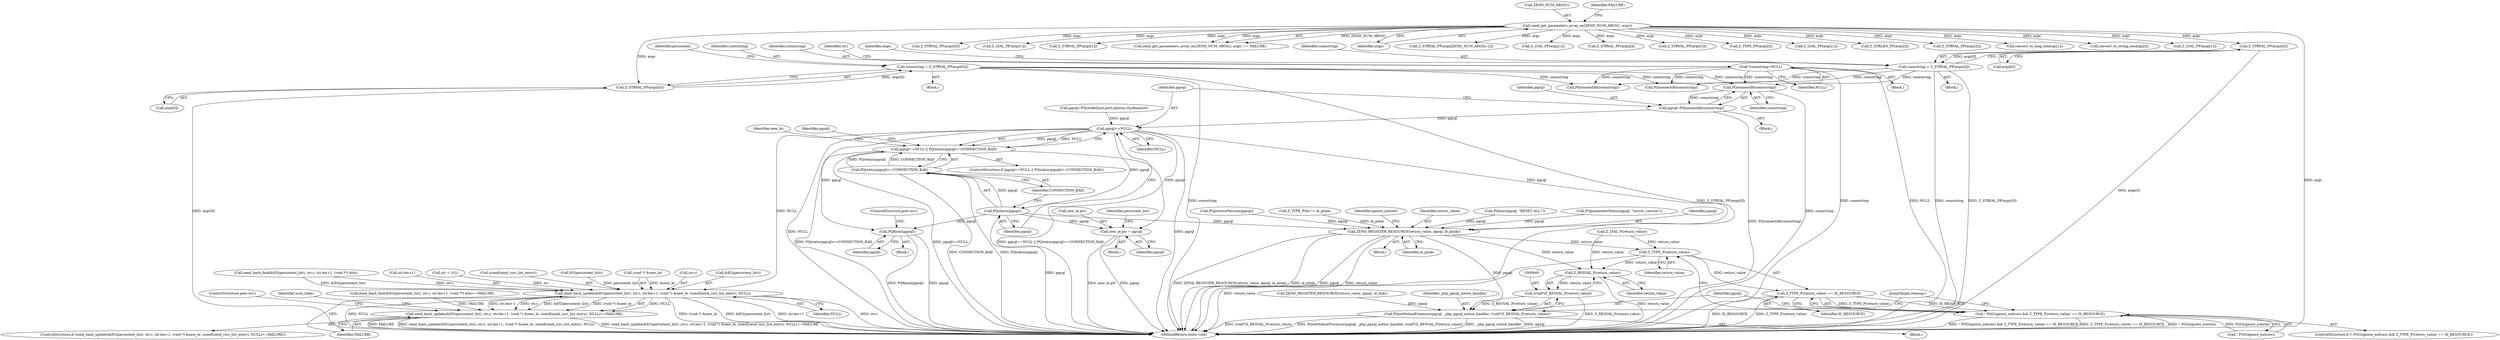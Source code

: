 digraph "0_php_4435b9142ff9813845d5c97ab29a5d637bedb257_5@API" {
"1000562" [label="(Call,PQconnectdb(connstring))"];
"1000433" [label="(Call,connstring = Z_STRVAL_PP(args[0]))"];
"1000435" [label="(Call,Z_STRVAL_PP(args[0]))"];
"1000343" [label="(Call,zend_get_parameters_array_ex(ZEND_NUM_ARGS(), args))"];
"1000445" [label="(Call,connstring = Z_STRVAL_PP(args[0]))"];
"1000447" [label="(Call,Z_STRVAL_PP(args[0]))"];
"1000319" [label="(Call,*connstring=NULL)"];
"1000560" [label="(Call,pgsql=PQconnectdb(connstring))"];
"1000576" [label="(Call,pgsql==NULL)"];
"1000575" [label="(Call,pgsql==NULL || PQstatus(pgsql)==CONNECTION_BAD)"];
"1000580" [label="(Call,PQstatus(pgsql))"];
"1000579" [label="(Call,PQstatus(pgsql)==CONNECTION_BAD)"];
"1000587" [label="(Call,PQfinish(pgsql))"];
"1000594" [label="(Call,new_le.ptr = pgsql)"];
"1000750" [label="(Call,ZEND_REGISTER_RESOURCE(return_value, pgsql, le_plink))"];
"1000941" [label="(Call,Z_TYPE_P(return_value))"];
"1000940" [label="(Call,Z_TYPE_P(return_value) == IS_RESOURCE)"];
"1000936" [label="(Call,! PGG(ignore_notices) && Z_TYPE_P(return_value) == IS_RESOURCE)"];
"1000950" [label="(Call,Z_RESVAL_P(return_value))"];
"1000948" [label="(Call,(void*)Z_RESVAL_P(return_value))"];
"1000945" [label="(Call,PQsetNoticeProcessor(pgsql, _php_pgsql_notice_handler, (void*)Z_RESVAL_P(return_value)))"];
"1000601" [label="(Call,zend_hash_update(&EG(persistent_list), str.c, str.len+1, (void *) &new_le, sizeof(zend_rsrc_list_entry), NULL))"];
"1000600" [label="(Call,zend_hash_update(&EG(persistent_list), str.c, str.len+1, (void *) &new_le, sizeof(zend_rsrc_list_entry), NULL)==FAILURE)"];
"1000465" [label="(Call,Z_STRVAL_PP(args[0]))"];
"1000381" [label="(Call,Z_LVAL_PP(args[1]))"];
"1000939" [label="(Identifier,ignore_notices)"];
"1000566" [label="(Call,pgsql=PQsetdb(host,port,options,tty,dbname))"];
"1000613" [label="(Call,(void *) &new_le)"];
"1000902" [label="(Call,Z_LVAL_P(return_value))"];
"1000447" [label="(Call,Z_STRVAL_PP(args[0]))"];
"1000471" [label="(Call,Z_STRVAL_PP(args[1]))"];
"1000861" [label="(Call,PQconnectdb(connstring))"];
"1000297" [label="(Block,)"];
"1000342" [label="(Call,zend_get_parameters_array_ex(ZEND_NUM_ARGS(), args) == FAILURE)"];
"1000947" [label="(Identifier,_php_pgsql_notice_handler)"];
"1000962" [label="(MethodReturn,static void)"];
"1000620" [label="(Identifier,FAILURE)"];
"1000345" [label="(Identifier,args)"];
"1000751" [label="(Identifier,return_value)"];
"1000605" [label="(Call,str.c)"];
"1000560" [label="(Call,pgsql=PQconnectdb(connstring))"];
"1000586" [label="(Block,)"];
"1000943" [label="(Identifier,IS_RESOURCE)"];
"1000944" [label="(Block,)"];
"1000576" [label="(Call,pgsql==NULL)"];
"1000477" [label="(Call,Z_STRVAL_PP(args[ZEND_NUM_ARGS()-1]))"];
"1000579" [label="(Call,PQstatus(pgsql)==CONNECTION_BAD)"];
"1000581" [label="(Identifier,pgsql)"];
"1000951" [label="(Identifier,return_value)"];
"1000578" [label="(Identifier,NULL)"];
"1000391" [label="(Call,Z_LVAL_PP(args[1]))"];
"1000344" [label="(Call,ZEND_NUM_ARGS())"];
"1000320" [label="(Identifier,connstring)"];
"1000952" [label="(JumpTarget,cleanup:)"];
"1000602" [label="(Call,&EG(persistent_list))"];
"1000445" [label="(Call,connstring = Z_STRVAL_PP(args[0]))"];
"1000510" [label="(Call,zend_hash_find(&EG(persistent_list), str.c, str.len+1, (void **) &le))"];
"1000750" [label="(Call,ZEND_REGISTER_RESOURCE(return_value, pgsql, le_plink))"];
"1000948" [label="(Call,(void*)Z_RESVAL_P(return_value))"];
"1000417" [label="(Call,Z_STRVAL_PP(args[i]))"];
"1000325" [label="(Identifier,str)"];
"1000346" [label="(Identifier,FAILURE)"];
"1000945" [label="(Call,PQsetNoticeProcessor(pgsql, _php_pgsql_notice_handler, (void*)Z_RESVAL_P(return_value)))"];
"1000936" [label="(Call,! PGG(ignore_notices) && Z_TYPE_P(return_value) == IS_RESOURCE)"];
"1000745" [label="(Call,PQexec(pgsql, \"RESET ALL;\"))"];
"1000608" [label="(Call,str.len+1)"];
"1000575" [label="(Call,pgsql==NULL || PQstatus(pgsql)==CONNECTION_BAD)"];
"1000324" [label="(Call,str = {0})"];
"1000489" [label="(Call,Z_STRVAL_PP(args[3]))"];
"1000582" [label="(Identifier,CONNECTION_BAD)"];
"1000432" [label="(Block,)"];
"1000600" [label="(Call,zend_hash_update(&EG(persistent_list), str.c, str.len+1, (void *) &new_le, sizeof(zend_rsrc_list_entry), NULL)==FAILURE)"];
"1000503" [label="(Identifier,persistent)"];
"1000935" [label="(ControlStructure,if (! PGG(ignore_notices) && Z_TYPE_P(return_value) == IS_RESOURCE))"];
"1000563" [label="(Identifier,connstring)"];
"1000373" [label="(Call,Z_TYPE_PP(args[i]))"];
"1000457" [label="(Call,Z_LVAL_PP(args[1]))"];
"1000588" [label="(Identifier,pgsql)"];
"1000559" [label="(Block,)"];
"1000619" [label="(Identifier,NULL)"];
"1000598" [label="(Identifier,pgsql)"];
"1000421" [label="(Call,Z_STRLEN_PP(args[i]))"];
"1000496" [label="(Call,Z_STRVAL_PP(args[2]))"];
"1000577" [label="(Identifier,pgsql)"];
"1000601" [label="(Call,zend_hash_update(&EG(persistent_list), str.c, str.len+1, (void *) &new_le, sizeof(zend_rsrc_list_entry), NULL))"];
"1000580" [label="(Call,PQstatus(pgsql))"];
"1000937" [label="(Call,! PGG(ignore_notices))"];
"1000433" [label="(Call,connstring = Z_STRVAL_PP(args[0]))"];
"1000604" [label="(Identifier,persistent_list)"];
"1000617" [label="(Call,sizeof(zend_rsrc_list_entry))"];
"1000509" [label="(Call,zend_hash_find(&EG(persistent_list), str.c, str.len+1, (void **) &le)==FAILURE)"];
"1000585" [label="(Identifier,pgsql)"];
"1000562" [label="(Call,PQconnectdb(connstring))"];
"1000892" [label="(Call,ZEND_REGISTER_RESOURCE(return_value, pgsql, le_link))"];
"1000587" [label="(Call,PQfinish(pgsql))"];
"1000451" [label="(Call,convert_to_long_ex(args[1]))"];
"1000506" [label="(Block,)"];
"1000603" [label="(Call,EG(persistent_list))"];
"1000950" [label="(Call,Z_RESVAL_P(return_value))"];
"1000594" [label="(Call,new_le.ptr = pgsql)"];
"1000446" [label="(Identifier,connstring)"];
"1000595" [label="(Call,new_le.ptr)"];
"1000321" [label="(Identifier,NULL)"];
"1000738" [label="(Call,PQparameterStatus(pgsql, \"server_version\"))"];
"1000436" [label="(Call,args[0])"];
"1000752" [label="(Identifier,pgsql)"];
"1000319" [label="(Call,*connstring=NULL)"];
"1000622" [label="(ControlStructure,goto err;)"];
"1000527" [label="(Block,)"];
"1000946" [label="(Identifier,pgsql)"];
"1000733" [label="(Call,PQprotocolVersion(pgsql))"];
"1000406" [label="(Call,convert_to_string_ex(args[i]))"];
"1000632" [label="(Call,Z_TYPE_P(le) != le_plink)"];
"1000401" [label="(Call,Z_LVAL_PP(args[1]))"];
"1000940" [label="(Call,Z_TYPE_P(return_value) == IS_RESOURCE)"];
"1000589" [label="(ControlStructure,goto err;)"];
"1000574" [label="(ControlStructure,if (pgsql==NULL || PQstatus(pgsql)==CONNECTION_BAD))"];
"1000448" [label="(Call,args[0])"];
"1000942" [label="(Identifier,return_value)"];
"1000753" [label="(Identifier,le_plink)"];
"1000561" [label="(Identifier,pgsql)"];
"1000941" [label="(Call,Z_TYPE_P(return_value))"];
"1000453" [label="(Identifier,args)"];
"1000592" [label="(Identifier,new_le)"];
"1000444" [label="(Block,)"];
"1000599" [label="(ControlStructure,if (zend_hash_update(&EG(persistent_list), str.c, str.len+1, (void *) &new_le, sizeof(zend_rsrc_list_entry), NULL)==FAILURE))"];
"1000676" [label="(Call,PQconnectdb(connstring))"];
"1000343" [label="(Call,zend_get_parameters_array_ex(ZEND_NUM_ARGS(), args))"];
"1000434" [label="(Identifier,connstring)"];
"1000625" [label="(Identifier,num_links)"];
"1000435" [label="(Call,Z_STRVAL_PP(args[0]))"];
"1000562" -> "1000560"  [label="AST: "];
"1000562" -> "1000563"  [label="CFG: "];
"1000563" -> "1000562"  [label="AST: "];
"1000560" -> "1000562"  [label="CFG: "];
"1000562" -> "1000962"  [label="DDG: connstring"];
"1000562" -> "1000560"  [label="DDG: connstring"];
"1000433" -> "1000562"  [label="DDG: connstring"];
"1000445" -> "1000562"  [label="DDG: connstring"];
"1000319" -> "1000562"  [label="DDG: connstring"];
"1000433" -> "1000432"  [label="AST: "];
"1000433" -> "1000435"  [label="CFG: "];
"1000434" -> "1000433"  [label="AST: "];
"1000435" -> "1000433"  [label="AST: "];
"1000503" -> "1000433"  [label="CFG: "];
"1000433" -> "1000962"  [label="DDG: connstring"];
"1000433" -> "1000962"  [label="DDG: Z_STRVAL_PP(args[0])"];
"1000435" -> "1000433"  [label="DDG: args[0]"];
"1000433" -> "1000676"  [label="DDG: connstring"];
"1000433" -> "1000861"  [label="DDG: connstring"];
"1000435" -> "1000436"  [label="CFG: "];
"1000436" -> "1000435"  [label="AST: "];
"1000435" -> "1000962"  [label="DDG: args[0]"];
"1000343" -> "1000435"  [label="DDG: args"];
"1000343" -> "1000342"  [label="AST: "];
"1000343" -> "1000345"  [label="CFG: "];
"1000344" -> "1000343"  [label="AST: "];
"1000345" -> "1000343"  [label="AST: "];
"1000346" -> "1000343"  [label="CFG: "];
"1000343" -> "1000962"  [label="DDG: args"];
"1000343" -> "1000342"  [label="DDG: ZEND_NUM_ARGS()"];
"1000343" -> "1000342"  [label="DDG: args"];
"1000343" -> "1000373"  [label="DDG: args"];
"1000343" -> "1000381"  [label="DDG: args"];
"1000343" -> "1000391"  [label="DDG: args"];
"1000343" -> "1000401"  [label="DDG: args"];
"1000343" -> "1000406"  [label="DDG: args"];
"1000343" -> "1000417"  [label="DDG: args"];
"1000343" -> "1000421"  [label="DDG: args"];
"1000343" -> "1000447"  [label="DDG: args"];
"1000343" -> "1000451"  [label="DDG: args"];
"1000343" -> "1000457"  [label="DDG: args"];
"1000343" -> "1000465"  [label="DDG: args"];
"1000343" -> "1000471"  [label="DDG: args"];
"1000343" -> "1000477"  [label="DDG: args"];
"1000343" -> "1000489"  [label="DDG: args"];
"1000343" -> "1000496"  [label="DDG: args"];
"1000445" -> "1000444"  [label="AST: "];
"1000445" -> "1000447"  [label="CFG: "];
"1000446" -> "1000445"  [label="AST: "];
"1000447" -> "1000445"  [label="AST: "];
"1000453" -> "1000445"  [label="CFG: "];
"1000445" -> "1000962"  [label="DDG: connstring"];
"1000445" -> "1000962"  [label="DDG: Z_STRVAL_PP(args[0])"];
"1000447" -> "1000445"  [label="DDG: args[0]"];
"1000445" -> "1000676"  [label="DDG: connstring"];
"1000445" -> "1000861"  [label="DDG: connstring"];
"1000447" -> "1000448"  [label="CFG: "];
"1000448" -> "1000447"  [label="AST: "];
"1000447" -> "1000962"  [label="DDG: args[0]"];
"1000319" -> "1000297"  [label="AST: "];
"1000319" -> "1000321"  [label="CFG: "];
"1000320" -> "1000319"  [label="AST: "];
"1000321" -> "1000319"  [label="AST: "];
"1000325" -> "1000319"  [label="CFG: "];
"1000319" -> "1000962"  [label="DDG: NULL"];
"1000319" -> "1000962"  [label="DDG: connstring"];
"1000319" -> "1000676"  [label="DDG: connstring"];
"1000319" -> "1000861"  [label="DDG: connstring"];
"1000560" -> "1000559"  [label="AST: "];
"1000561" -> "1000560"  [label="AST: "];
"1000577" -> "1000560"  [label="CFG: "];
"1000560" -> "1000962"  [label="DDG: PQconnectdb(connstring)"];
"1000560" -> "1000576"  [label="DDG: pgsql"];
"1000576" -> "1000575"  [label="AST: "];
"1000576" -> "1000578"  [label="CFG: "];
"1000577" -> "1000576"  [label="AST: "];
"1000578" -> "1000576"  [label="AST: "];
"1000581" -> "1000576"  [label="CFG: "];
"1000575" -> "1000576"  [label="CFG: "];
"1000576" -> "1000962"  [label="DDG: pgsql"];
"1000576" -> "1000962"  [label="DDG: NULL"];
"1000576" -> "1000575"  [label="DDG: pgsql"];
"1000576" -> "1000575"  [label="DDG: NULL"];
"1000566" -> "1000576"  [label="DDG: pgsql"];
"1000576" -> "1000580"  [label="DDG: pgsql"];
"1000576" -> "1000587"  [label="DDG: pgsql"];
"1000576" -> "1000594"  [label="DDG: pgsql"];
"1000576" -> "1000601"  [label="DDG: NULL"];
"1000576" -> "1000750"  [label="DDG: pgsql"];
"1000575" -> "1000574"  [label="AST: "];
"1000575" -> "1000579"  [label="CFG: "];
"1000579" -> "1000575"  [label="AST: "];
"1000585" -> "1000575"  [label="CFG: "];
"1000592" -> "1000575"  [label="CFG: "];
"1000575" -> "1000962"  [label="DDG: PQstatus(pgsql)==CONNECTION_BAD"];
"1000575" -> "1000962"  [label="DDG: pgsql==NULL || PQstatus(pgsql)==CONNECTION_BAD"];
"1000575" -> "1000962"  [label="DDG: pgsql==NULL"];
"1000579" -> "1000575"  [label="DDG: PQstatus(pgsql)"];
"1000579" -> "1000575"  [label="DDG: CONNECTION_BAD"];
"1000580" -> "1000579"  [label="AST: "];
"1000580" -> "1000581"  [label="CFG: "];
"1000581" -> "1000580"  [label="AST: "];
"1000582" -> "1000580"  [label="CFG: "];
"1000580" -> "1000962"  [label="DDG: pgsql"];
"1000580" -> "1000579"  [label="DDG: pgsql"];
"1000580" -> "1000587"  [label="DDG: pgsql"];
"1000580" -> "1000594"  [label="DDG: pgsql"];
"1000580" -> "1000750"  [label="DDG: pgsql"];
"1000579" -> "1000582"  [label="CFG: "];
"1000582" -> "1000579"  [label="AST: "];
"1000579" -> "1000962"  [label="DDG: PQstatus(pgsql)"];
"1000579" -> "1000962"  [label="DDG: CONNECTION_BAD"];
"1000587" -> "1000586"  [label="AST: "];
"1000587" -> "1000588"  [label="CFG: "];
"1000588" -> "1000587"  [label="AST: "];
"1000589" -> "1000587"  [label="CFG: "];
"1000587" -> "1000962"  [label="DDG: pgsql"];
"1000587" -> "1000962"  [label="DDG: PQfinish(pgsql)"];
"1000594" -> "1000527"  [label="AST: "];
"1000594" -> "1000598"  [label="CFG: "];
"1000595" -> "1000594"  [label="AST: "];
"1000598" -> "1000594"  [label="AST: "];
"1000604" -> "1000594"  [label="CFG: "];
"1000594" -> "1000962"  [label="DDG: pgsql"];
"1000594" -> "1000962"  [label="DDG: new_le.ptr"];
"1000750" -> "1000506"  [label="AST: "];
"1000750" -> "1000753"  [label="CFG: "];
"1000751" -> "1000750"  [label="AST: "];
"1000752" -> "1000750"  [label="AST: "];
"1000753" -> "1000750"  [label="AST: "];
"1000939" -> "1000750"  [label="CFG: "];
"1000750" -> "1000962"  [label="DDG: return_value"];
"1000750" -> "1000962"  [label="DDG: ZEND_REGISTER_RESOURCE(return_value, pgsql, le_plink)"];
"1000750" -> "1000962"  [label="DDG: le_plink"];
"1000750" -> "1000962"  [label="DDG: pgsql"];
"1000738" -> "1000750"  [label="DDG: pgsql"];
"1000745" -> "1000750"  [label="DDG: pgsql"];
"1000733" -> "1000750"  [label="DDG: pgsql"];
"1000632" -> "1000750"  [label="DDG: le_plink"];
"1000750" -> "1000941"  [label="DDG: return_value"];
"1000750" -> "1000945"  [label="DDG: pgsql"];
"1000750" -> "1000950"  [label="DDG: return_value"];
"1000941" -> "1000940"  [label="AST: "];
"1000941" -> "1000942"  [label="CFG: "];
"1000942" -> "1000941"  [label="AST: "];
"1000943" -> "1000941"  [label="CFG: "];
"1000941" -> "1000962"  [label="DDG: return_value"];
"1000941" -> "1000940"  [label="DDG: return_value"];
"1000902" -> "1000941"  [label="DDG: return_value"];
"1000941" -> "1000950"  [label="DDG: return_value"];
"1000940" -> "1000936"  [label="AST: "];
"1000940" -> "1000943"  [label="CFG: "];
"1000943" -> "1000940"  [label="AST: "];
"1000936" -> "1000940"  [label="CFG: "];
"1000940" -> "1000962"  [label="DDG: Z_TYPE_P(return_value)"];
"1000940" -> "1000962"  [label="DDG: IS_RESOURCE"];
"1000940" -> "1000936"  [label="DDG: Z_TYPE_P(return_value)"];
"1000940" -> "1000936"  [label="DDG: IS_RESOURCE"];
"1000936" -> "1000935"  [label="AST: "];
"1000936" -> "1000937"  [label="CFG: "];
"1000937" -> "1000936"  [label="AST: "];
"1000946" -> "1000936"  [label="CFG: "];
"1000952" -> "1000936"  [label="CFG: "];
"1000936" -> "1000962"  [label="DDG: ! PGG(ignore_notices) && Z_TYPE_P(return_value) == IS_RESOURCE"];
"1000936" -> "1000962"  [label="DDG: ! PGG(ignore_notices)"];
"1000936" -> "1000962"  [label="DDG: Z_TYPE_P(return_value) == IS_RESOURCE"];
"1000937" -> "1000936"  [label="DDG: PGG(ignore_notices)"];
"1000950" -> "1000948"  [label="AST: "];
"1000950" -> "1000951"  [label="CFG: "];
"1000951" -> "1000950"  [label="AST: "];
"1000948" -> "1000950"  [label="CFG: "];
"1000950" -> "1000962"  [label="DDG: return_value"];
"1000950" -> "1000948"  [label="DDG: return_value"];
"1000902" -> "1000950"  [label="DDG: return_value"];
"1000948" -> "1000945"  [label="AST: "];
"1000949" -> "1000948"  [label="AST: "];
"1000945" -> "1000948"  [label="CFG: "];
"1000948" -> "1000962"  [label="DDG: Z_RESVAL_P(return_value)"];
"1000948" -> "1000945"  [label="DDG: Z_RESVAL_P(return_value)"];
"1000945" -> "1000944"  [label="AST: "];
"1000946" -> "1000945"  [label="AST: "];
"1000947" -> "1000945"  [label="AST: "];
"1000952" -> "1000945"  [label="CFG: "];
"1000945" -> "1000962"  [label="DDG: pgsql"];
"1000945" -> "1000962"  [label="DDG: (void*)Z_RESVAL_P(return_value)"];
"1000945" -> "1000962"  [label="DDG: PQsetNoticeProcessor(pgsql, _php_pgsql_notice_handler, (void*)Z_RESVAL_P(return_value))"];
"1000945" -> "1000962"  [label="DDG: _php_pgsql_notice_handler"];
"1000892" -> "1000945"  [label="DDG: pgsql"];
"1000601" -> "1000600"  [label="AST: "];
"1000601" -> "1000619"  [label="CFG: "];
"1000602" -> "1000601"  [label="AST: "];
"1000605" -> "1000601"  [label="AST: "];
"1000608" -> "1000601"  [label="AST: "];
"1000613" -> "1000601"  [label="AST: "];
"1000617" -> "1000601"  [label="AST: "];
"1000619" -> "1000601"  [label="AST: "];
"1000620" -> "1000601"  [label="CFG: "];
"1000601" -> "1000962"  [label="DDG: (void *) &new_le"];
"1000601" -> "1000962"  [label="DDG: &EG(persistent_list)"];
"1000601" -> "1000962"  [label="DDG: str.len+1"];
"1000601" -> "1000962"  [label="DDG: str.c"];
"1000601" -> "1000962"  [label="DDG: NULL"];
"1000601" -> "1000600"  [label="DDG: NULL"];
"1000601" -> "1000600"  [label="DDG: str.len+1"];
"1000601" -> "1000600"  [label="DDG: str.c"];
"1000601" -> "1000600"  [label="DDG: &EG(persistent_list)"];
"1000601" -> "1000600"  [label="DDG: (void *) &new_le"];
"1000510" -> "1000601"  [label="DDG: &EG(persistent_list)"];
"1000510" -> "1000601"  [label="DDG: str.c"];
"1000603" -> "1000601"  [label="DDG: persistent_list"];
"1000324" -> "1000601"  [label="DDG: str"];
"1000613" -> "1000601"  [label="DDG: &new_le"];
"1000600" -> "1000599"  [label="AST: "];
"1000600" -> "1000620"  [label="CFG: "];
"1000620" -> "1000600"  [label="AST: "];
"1000622" -> "1000600"  [label="CFG: "];
"1000625" -> "1000600"  [label="CFG: "];
"1000600" -> "1000962"  [label="DDG: zend_hash_update(&EG(persistent_list), str.c, str.len+1, (void *) &new_le, sizeof(zend_rsrc_list_entry), NULL)==FAILURE"];
"1000600" -> "1000962"  [label="DDG: FAILURE"];
"1000600" -> "1000962"  [label="DDG: zend_hash_update(&EG(persistent_list), str.c, str.len+1, (void *) &new_le, sizeof(zend_rsrc_list_entry), NULL)"];
"1000509" -> "1000600"  [label="DDG: FAILURE"];
}
